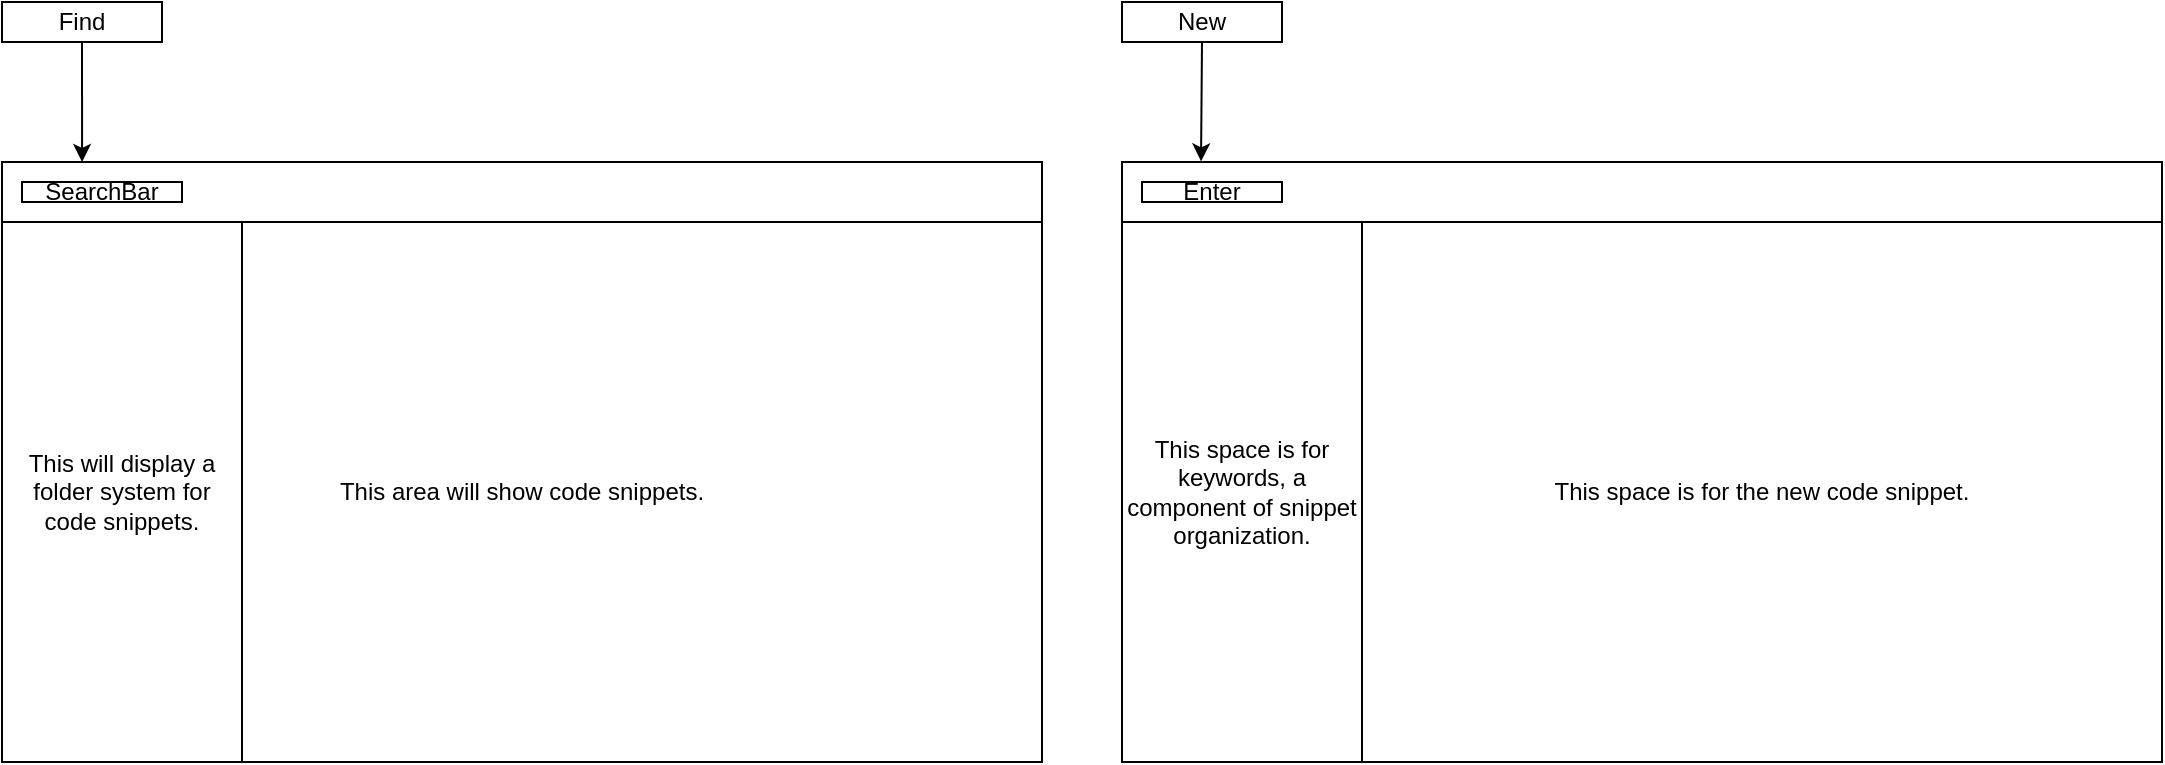 <mxfile>
    <diagram id="blEdHK4RULMr3LiygpNl" name="Page-1">
        <mxGraphModel dx="914" dy="674" grid="1" gridSize="10" guides="1" tooltips="1" connect="1" arrows="1" fold="1" page="1" pageScale="1" pageWidth="827" pageHeight="1169" math="0" shadow="0">
            <root>
                <mxCell id="0"/>
                <mxCell id="1" parent="0"/>
                <mxCell id="2" value="" style="rounded=0;whiteSpace=wrap;html=1;" vertex="1" parent="1">
                    <mxGeometry x="160" y="180" width="520" height="300" as="geometry"/>
                </mxCell>
                <mxCell id="4" value="SearchBar" style="rounded=0;whiteSpace=wrap;html=1;" vertex="1" parent="1">
                    <mxGeometry x="170" y="190" width="80" height="10" as="geometry"/>
                </mxCell>
                <mxCell id="5" value="This area will show code snippets." style="rounded=0;whiteSpace=wrap;html=1;" vertex="1" parent="1">
                    <mxGeometry x="160" y="210" width="520" height="270" as="geometry"/>
                </mxCell>
                <mxCell id="7" value="This will display a folder system for code snippets." style="rounded=0;whiteSpace=wrap;html=1;" vertex="1" parent="1">
                    <mxGeometry x="160" y="210" width="120" height="270" as="geometry"/>
                </mxCell>
                <mxCell id="11" style="edgeStyle=none;html=1;exitX=0.5;exitY=1;exitDx=0;exitDy=0;entryX=0.077;entryY=0;entryDx=0;entryDy=0;entryPerimeter=0;" edge="1" parent="1" source="8" target="2">
                    <mxGeometry relative="1" as="geometry"/>
                </mxCell>
                <mxCell id="8" value="Find" style="rounded=0;whiteSpace=wrap;html=1;" vertex="1" parent="1">
                    <mxGeometry x="160" y="100" width="80" height="20" as="geometry"/>
                </mxCell>
                <mxCell id="15" style="edgeStyle=none;html=1;exitX=0.5;exitY=1;exitDx=0;exitDy=0;entryX=0.076;entryY=-0.001;entryDx=0;entryDy=0;entryPerimeter=0;" edge="1" parent="1" source="10" target="14">
                    <mxGeometry relative="1" as="geometry"/>
                </mxCell>
                <mxCell id="10" value="New" style="rounded=0;whiteSpace=wrap;html=1;" vertex="1" parent="1">
                    <mxGeometry x="720" y="100" width="80" height="20" as="geometry"/>
                </mxCell>
                <mxCell id="14" value="" style="rounded=0;whiteSpace=wrap;html=1;" vertex="1" parent="1">
                    <mxGeometry x="720" y="180" width="520" height="300" as="geometry"/>
                </mxCell>
                <mxCell id="16" value="This space is for keywords, a component of snippet organization." style="rounded=0;whiteSpace=wrap;html=1;" vertex="1" parent="1">
                    <mxGeometry x="720" y="210" width="120" height="270" as="geometry"/>
                </mxCell>
                <mxCell id="17" value="This space is for the new code snippet." style="rounded=0;whiteSpace=wrap;html=1;" vertex="1" parent="1">
                    <mxGeometry x="840" y="210" width="400" height="270" as="geometry"/>
                </mxCell>
                <mxCell id="18" value="Enter" style="rounded=0;whiteSpace=wrap;html=1;" vertex="1" parent="1">
                    <mxGeometry x="730" y="190" width="70" height="10" as="geometry"/>
                </mxCell>
            </root>
        </mxGraphModel>
    </diagram>
</mxfile>